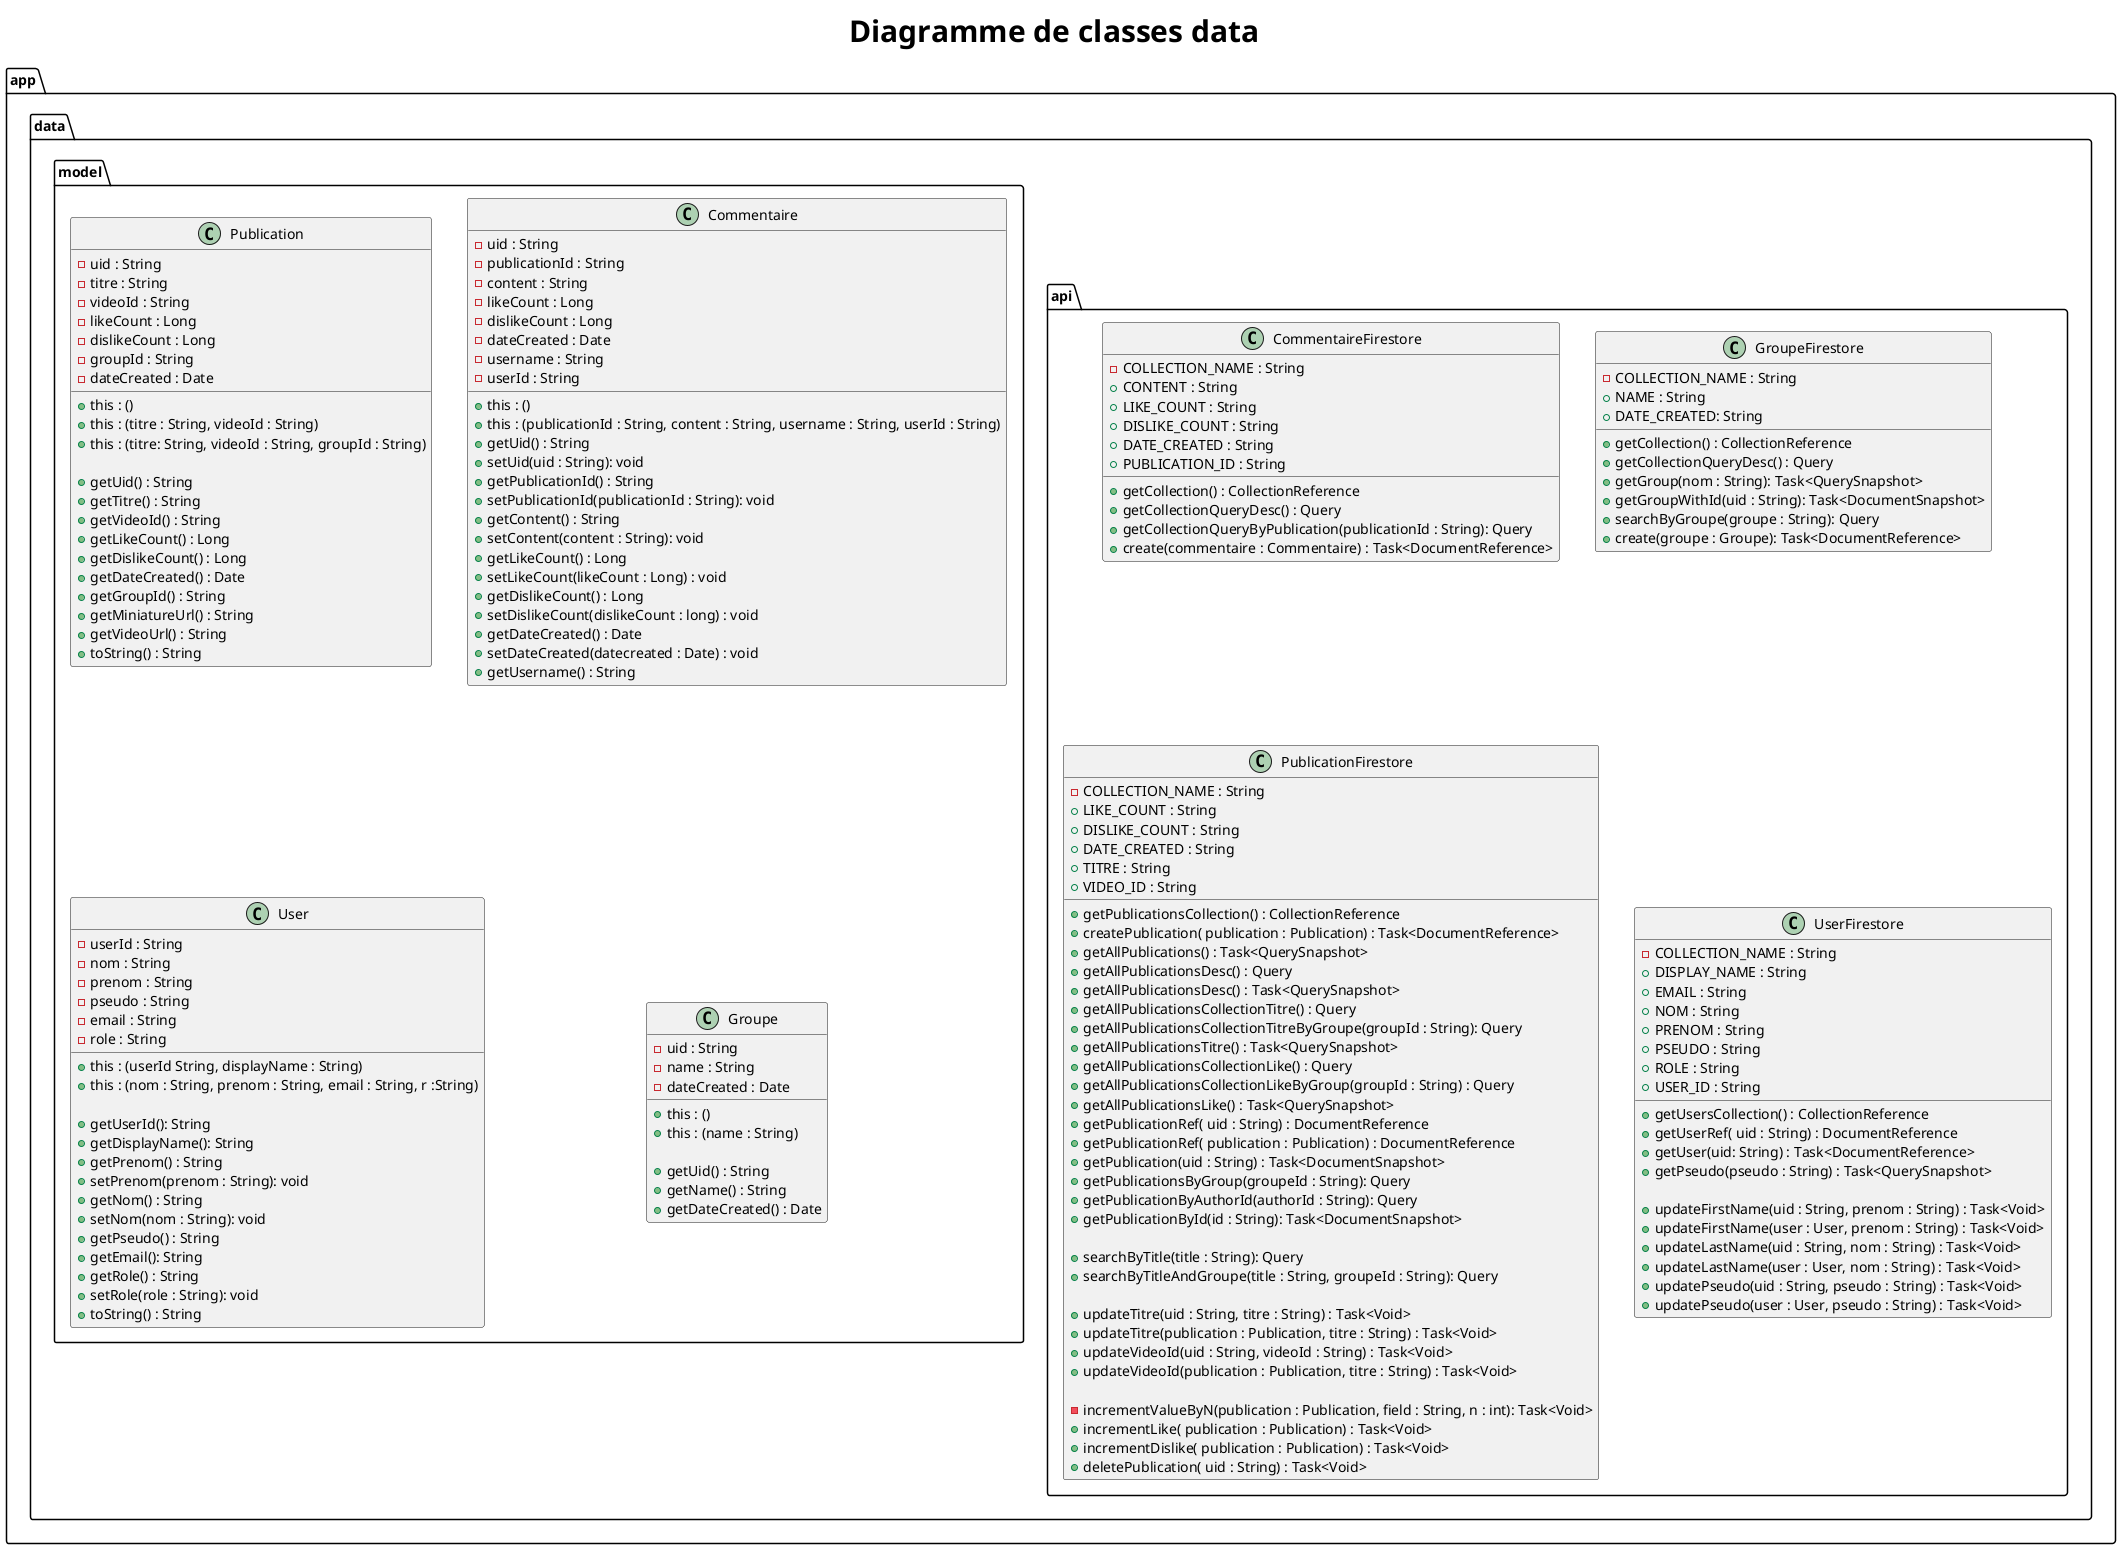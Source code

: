 @startuml modeldata
title <size:30><b>Diagramme de classes data</b></size>

package app{
 package data {

        package api{

            class CommentaireFirestore{
                - COLLECTION_NAME : String
                + CONTENT : String
                + LIKE_COUNT : String
                + DISLIKE_COUNT : String
                + DATE_CREATED : String
                + PUBLICATION_ID : String

                + getCollection() : CollectionReference
                + getCollectionQueryDesc() : Query
                + getCollectionQueryByPublication(publicationId : String): Query
                + create(commentaire : Commentaire) : Task<DocumentReference>
            }

            class GroupeFirestore{
                - COLLECTION_NAME : String
                + NAME : String
                + DATE_CREATED: String

                + getCollection() : CollectionReference
                + getCollectionQueryDesc() : Query
                + getGroup(nom : String): Task<QuerySnapshot>
                + getGroupWithId(uid : String): Task<DocumentSnapshot>
                + searchByGroupe(groupe : String): Query
                + create(groupe : Groupe): Task<DocumentReference>
            }

            class PublicationFirestore{
                - COLLECTION_NAME : String
                + LIKE_COUNT : String
                + DISLIKE_COUNT : String
                + DATE_CREATED : String
                + TITRE : String
                + VIDEO_ID : String

                + getPublicationsCollection() : CollectionReference
                + createPublication( publication : Publication) : Task<DocumentReference>
                + getAllPublications() : Task<QuerySnapshot>
                + getAllPublicationsDesc() : Query
                + getAllPublicationsDesc() : Task<QuerySnapshot>
                + getAllPublicationsCollectionTitre() : Query
                + getAllPublicationsCollectionTitreByGroupe(groupId : String): Query
                + getAllPublicationsTitre() : Task<QuerySnapshot>
                + getAllPublicationsCollectionLike() : Query
                + getAllPublicationsCollectionLikeByGroup(groupId : String) : Query
                + getAllPublicationsLike() : Task<QuerySnapshot>
                + getPublicationRef( uid : String) : DocumentReference
                + getPublicationRef( publication : Publication) : DocumentReference
                + getPublication(uid : String) : Task<DocumentSnapshot>
                + getPublicationsByGroup(groupeId : String): Query
                + getPublicationByAuthorId(authorId : String): Query
                + getPublicationById(id : String): Task<DocumentSnapshot>

                + searchByTitle(title : String): Query
                + searchByTitleAndGroupe(title : String, groupeId : String): Query

                + updateTitre(uid : String, titre : String) : Task<Void>
                + updateTitre(publication : Publication, titre : String) : Task<Void>
                + updateVideoId(uid : String, videoId : String) : Task<Void>
                + updateVideoId(publication : Publication, titre : String) : Task<Void>

                - incrementValueByN(publication : Publication, field : String, n : int): Task<Void>
                + incrementLike( publication : Publication) : Task<Void>
                + incrementDislike( publication : Publication) : Task<Void>
                + deletePublication( uid : String) : Task<Void>
            }

            class UserFirestore{
                 - COLLECTION_NAME : String
                 + DISPLAY_NAME : String
                 + EMAIL : String
                 + NOM : String
                 + PRENOM : String
                 + PSEUDO : String
                 + ROLE : String
                 + USER_ID : String

                 + getUsersCollection() : CollectionReference
                 + getUserRef( uid : String) : DocumentReference
                 + getUser(uid: String) : Task<DocumentReference>
                 + getPseudo(pseudo : String) : Task<QuerySnapshot>

                + updateFirstName(uid : String, prenom : String) : Task<Void>
                + updateFirstName(user : User, prenom : String) : Task<Void>
                + updateLastName(uid : String, nom : String) : Task<Void>
                + updateLastName(user : User, nom : String) : Task<Void>
                + updatePseudo(uid : String, pseudo : String) : Task<Void>
                + updatePseudo(user : User, pseudo : String) : Task<Void>

            }

        }
        'fin api'

        package model{

            class Commentaire{
                - uid : String
                - publicationId : String
                - content : String
                - likeCount : Long
                - dislikeCount : Long
                - dateCreated : Date
                - username : String
                - userId : String

                + this : ()
                + this : (publicationId : String, content : String, username : String, userId : String)
                + getUid() : String
                + setUid(uid : String): void
                + getPublicationId() : String
                + setPublicationId(publicationId : String): void
                + getContent() : String
                + setContent(content : String): void
                + getLikeCount() : Long
                + setLikeCount(likeCount : Long) : void
                + getDislikeCount() : Long
                + setDislikeCount(dislikeCount : long) : void
                + getDateCreated() : Date
                + setDateCreated(datecreated : Date) : void
                + getUsername() : String
            }

            class Groupe{
                - uid : String
                - name : String
                - dateCreated : Date

                + this : ()
                + this : (name : String)

                + getUid() : String
                + getName() : String
                + getDateCreated() : Date
            }

            class Publication{
                - uid : String
                - titre : String
                - videoId : String
                - likeCount : Long
                - dislikeCount : Long
                - groupId : String
                - dateCreated : Date

                + this : ()
                + this : (titre : String, videoId : String)
                + this : (titre: String, videoId : String, groupId : String)

                + getUid() : String
                + getTitre() : String
                + getVideoId() : String
                + getLikeCount() : Long
                + getDislikeCount() : Long
                + getDateCreated() : Date
                + getGroupId() : String
                + getMiniatureUrl() : String
                + getVideoUrl() : String
                + toString() : String
            }

            class User{
                - userId : String
                - nom : String
                - prenom : String
                - pseudo : String
                - email : String
                - role : String

                + this : (userId String, displayName : String)
                + this : (nom : String, prenom : String, email : String, r :String)

                + getUserId(): String
                + getDisplayName(): String
                + getPrenom() : String
                + setPrenom(prenom : String): void
                + getNom() : String
                + setNom(nom : String): void
                + getPseudo() : String
                + getEmail(): String
                + getRole() : String
                + setRole(role : String): void
                + toString() : String
            }

            Commentaire -[hidden]- Groupe
            Publication -[hidden]- User

        }
        'fin model'
    }
    'fin data'
}

@enduml
